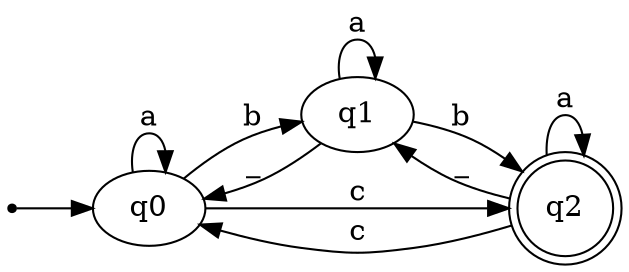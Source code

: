 digraph{

    rankdir=LR;
    inic[shape=point];

    inic->q0;

    q0->q0 [label="a"];
    q0->q1 [label="b"];
    q0->q2 [label="c"];
    q1->q1 [label="a"];
    q1->q2 [label="b"];
    q1->q0 [label="_"];
    q2->q2 [label="a"];
    q2->q1 [label="_"];
    q2->q0 [label="c"];

    q2[shape=doublecircle];
}